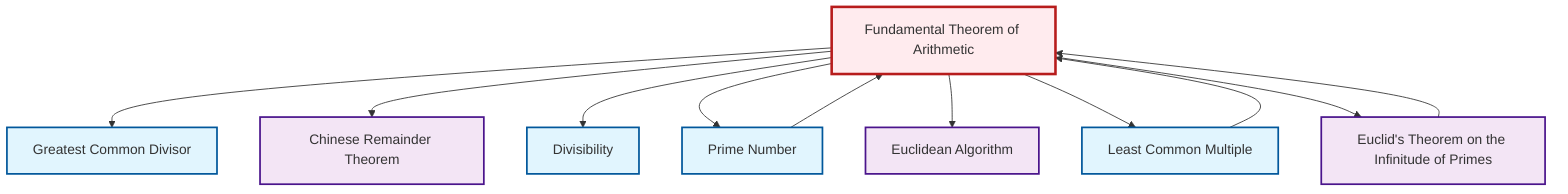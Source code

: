 graph TD
    classDef definition fill:#e1f5fe,stroke:#01579b,stroke-width:2px
    classDef theorem fill:#f3e5f5,stroke:#4a148c,stroke-width:2px
    classDef axiom fill:#fff3e0,stroke:#e65100,stroke-width:2px
    classDef example fill:#e8f5e9,stroke:#1b5e20,stroke-width:2px
    classDef current fill:#ffebee,stroke:#b71c1c,stroke-width:3px
    thm-fundamental-arithmetic["Fundamental Theorem of Arithmetic"]:::theorem
    def-gcd["Greatest Common Divisor"]:::definition
    def-divisibility["Divisibility"]:::definition
    thm-chinese-remainder["Chinese Remainder Theorem"]:::theorem
    def-lcm["Least Common Multiple"]:::definition
    def-prime["Prime Number"]:::definition
    thm-euclidean-algorithm["Euclidean Algorithm"]:::theorem
    thm-euclid-infinitude-primes["Euclid's Theorem on the Infinitude of Primes"]:::theorem
    thm-fundamental-arithmetic --> def-gcd
    thm-fundamental-arithmetic --> thm-chinese-remainder
    thm-fundamental-arithmetic --> def-divisibility
    thm-fundamental-arithmetic --> def-prime
    thm-euclid-infinitude-primes --> thm-fundamental-arithmetic
    def-prime --> thm-fundamental-arithmetic
    thm-fundamental-arithmetic --> thm-euclidean-algorithm
    thm-fundamental-arithmetic --> def-lcm
    def-lcm --> thm-fundamental-arithmetic
    thm-fundamental-arithmetic --> thm-euclid-infinitude-primes
    class thm-fundamental-arithmetic current